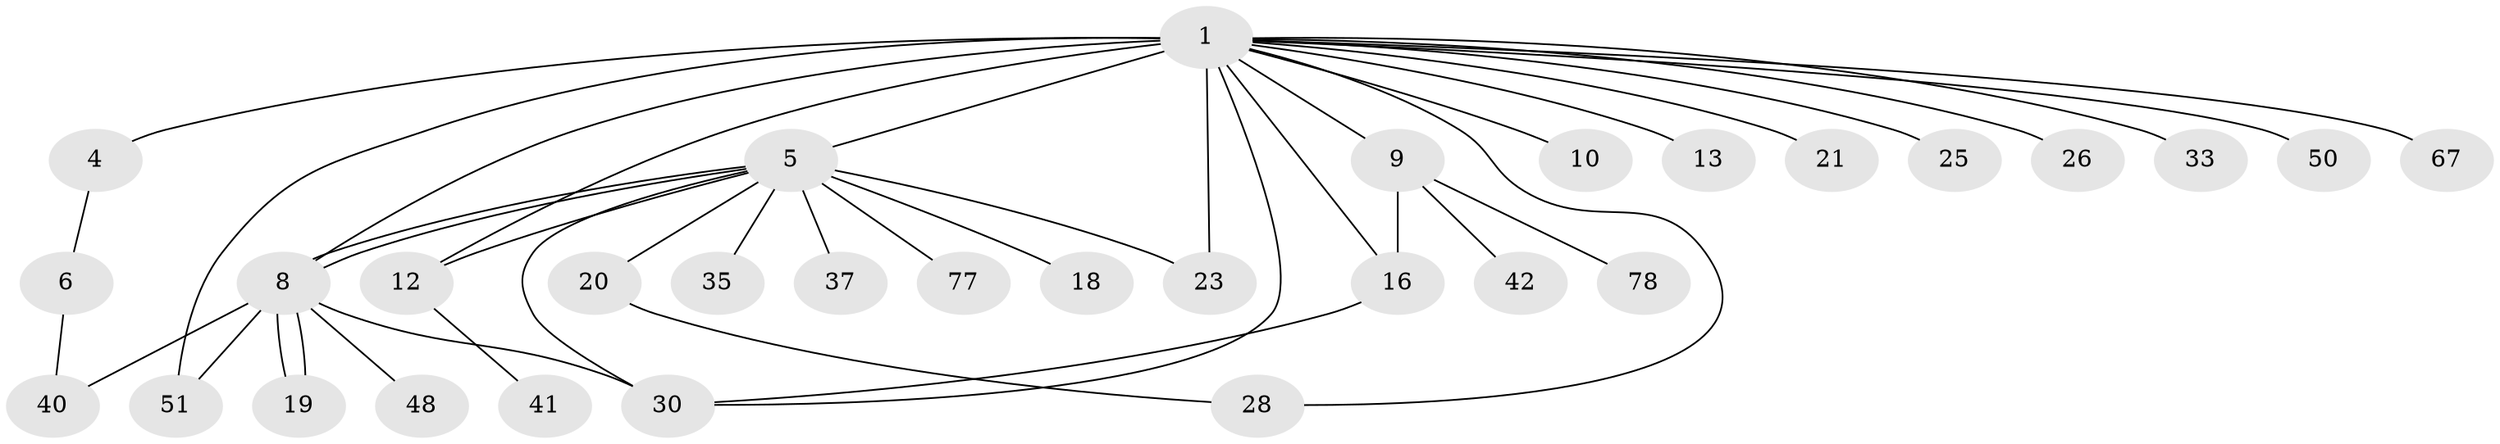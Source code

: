// original degree distribution, {6: 0.02564102564102564, 20: 0.01282051282051282, 3: 0.1282051282051282, 16: 0.01282051282051282, 15: 0.01282051282051282, 5: 0.05128205128205128, 1: 0.5256410256410257, 2: 0.16666666666666666, 4: 0.05128205128205128, 8: 0.01282051282051282}
// Generated by graph-tools (version 1.1) at 2025/18/03/04/25 18:18:27]
// undirected, 31 vertices, 42 edges
graph export_dot {
graph [start="1"]
  node [color=gray90,style=filled];
  1 [super="+2+3+29+59"];
  4 [super="+38+43"];
  5 [super="+7+46+22+71"];
  6 [super="+52+15"];
  8 [super="+11+39+69+72+55+17"];
  9 [super="+32+49"];
  10;
  12 [super="+44+47+60"];
  13;
  16;
  18;
  19 [super="+73+57"];
  20;
  21 [super="+54"];
  23 [super="+68"];
  25;
  26;
  28;
  30 [super="+34+31"];
  33;
  35;
  37 [super="+75+45"];
  40;
  41;
  42;
  48;
  50;
  51;
  67;
  77;
  78;
  1 -- 4 [weight=4];
  1 -- 5 [weight=3];
  1 -- 9;
  1 -- 10;
  1 -- 12;
  1 -- 13;
  1 -- 16;
  1 -- 21;
  1 -- 25;
  1 -- 26;
  1 -- 28;
  1 -- 30;
  1 -- 33 [weight=2];
  1 -- 50;
  1 -- 51 [weight=2];
  1 -- 8 [weight=2];
  1 -- 67;
  1 -- 23;
  4 -- 6;
  5 -- 8;
  5 -- 8;
  5 -- 18;
  5 -- 20;
  5 -- 23;
  5 -- 35;
  5 -- 12;
  5 -- 30 [weight=2];
  5 -- 37;
  5 -- 77;
  6 -- 40;
  8 -- 19;
  8 -- 19;
  8 -- 40;
  8 -- 48;
  8 -- 51;
  8 -- 30;
  9 -- 16;
  9 -- 78;
  9 -- 42;
  12 -- 41;
  16 -- 30;
  20 -- 28;
}
